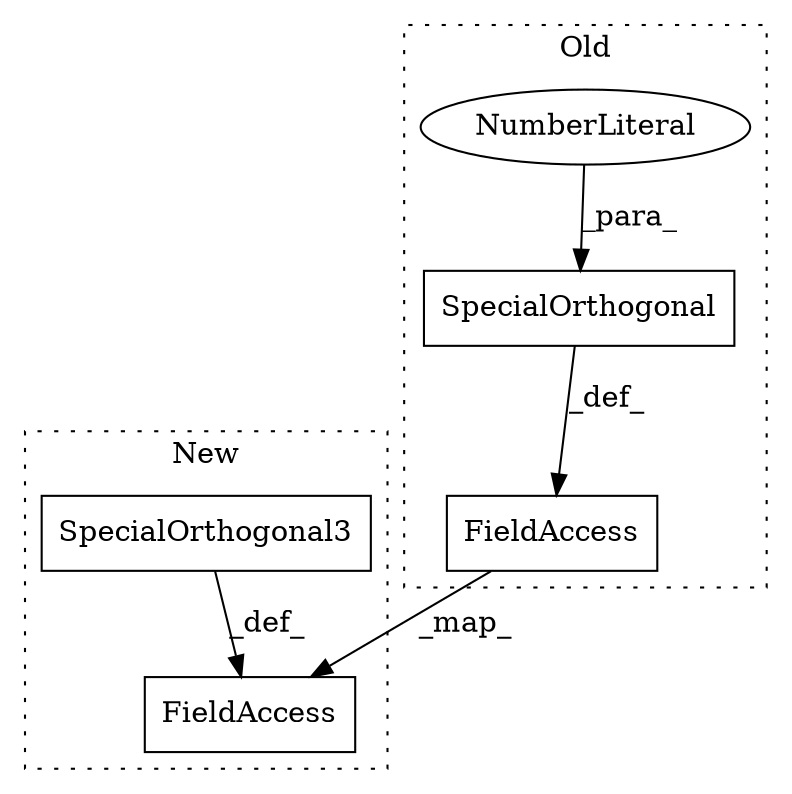 digraph G {
subgraph cluster0 {
1 [label="SpecialOrthogonal" a="32" s="577,596" l="18,1" shape="box"];
3 [label="NumberLiteral" a="34" s="595" l="1" shape="ellipse"];
5 [label="FieldAccess" a="22" s="568" l="8" shape="box"];
label = "Old";
style="dotted";
}
subgraph cluster1 {
2 [label="SpecialOrthogonal3" a="32" s="578" l="20" shape="box"];
4 [label="FieldAccess" a="22" s="569" l="8" shape="box"];
label = "New";
style="dotted";
}
1 -> 5 [label="_def_"];
2 -> 4 [label="_def_"];
3 -> 1 [label="_para_"];
5 -> 4 [label="_map_"];
}